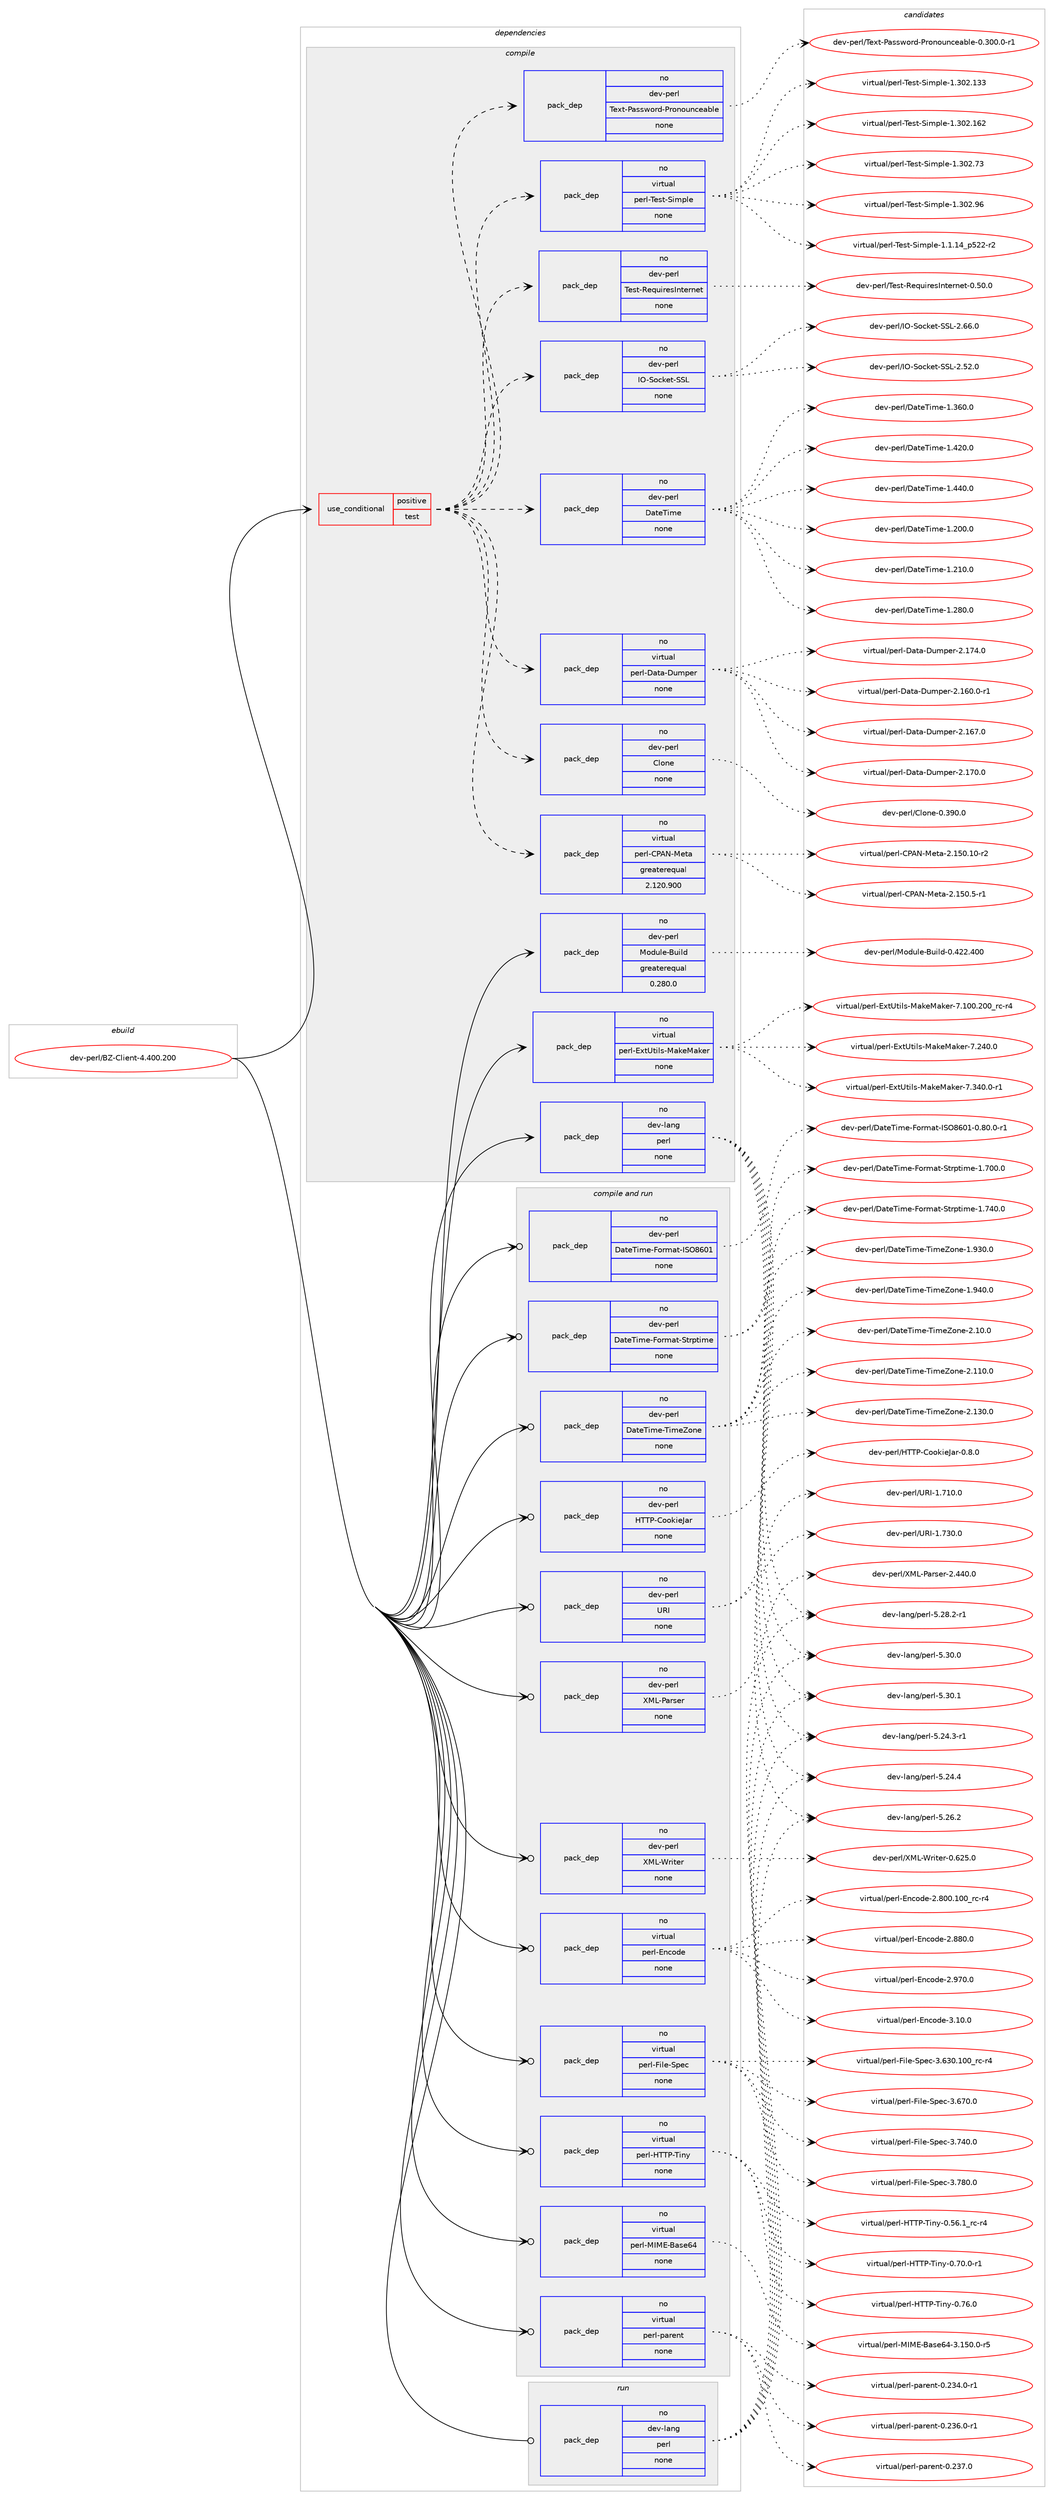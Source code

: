 digraph prolog {

# *************
# Graph options
# *************

newrank=true;
concentrate=true;
compound=true;
graph [rankdir=LR,fontname=Helvetica,fontsize=10,ranksep=1.5];#, ranksep=2.5, nodesep=0.2];
edge  [arrowhead=vee];
node  [fontname=Helvetica,fontsize=10];

# **********
# The ebuild
# **********

subgraph cluster_leftcol {
color=gray;
rank=same;
label=<<i>ebuild</i>>;
id [label="dev-perl/BZ-Client-4.400.200", color=red, width=4, href="../dev-perl/BZ-Client-4.400.200.svg"];
}

# ****************
# The dependencies
# ****************

subgraph cluster_midcol {
color=gray;
label=<<i>dependencies</i>>;
subgraph cluster_compile {
fillcolor="#eeeeee";
style=filled;
label=<<i>compile</i>>;
subgraph cond133277 {
dependency574000 [label=<<TABLE BORDER="0" CELLBORDER="1" CELLSPACING="0" CELLPADDING="4"><TR><TD ROWSPAN="3" CELLPADDING="10">use_conditional</TD></TR><TR><TD>positive</TD></TR><TR><TD>test</TD></TR></TABLE>>, shape=none, color=red];
subgraph pack429084 {
dependency574001 [label=<<TABLE BORDER="0" CELLBORDER="1" CELLSPACING="0" CELLPADDING="4" WIDTH="220"><TR><TD ROWSPAN="6" CELLPADDING="30">pack_dep</TD></TR><TR><TD WIDTH="110">no</TD></TR><TR><TD>virtual</TD></TR><TR><TD>perl-CPAN-Meta</TD></TR><TR><TD>greaterequal</TD></TR><TR><TD>2.120.900</TD></TR></TABLE>>, shape=none, color=blue];
}
dependency574000:e -> dependency574001:w [weight=20,style="dashed",arrowhead="vee"];
subgraph pack429085 {
dependency574002 [label=<<TABLE BORDER="0" CELLBORDER="1" CELLSPACING="0" CELLPADDING="4" WIDTH="220"><TR><TD ROWSPAN="6" CELLPADDING="30">pack_dep</TD></TR><TR><TD WIDTH="110">no</TD></TR><TR><TD>dev-perl</TD></TR><TR><TD>Clone</TD></TR><TR><TD>none</TD></TR><TR><TD></TD></TR></TABLE>>, shape=none, color=blue];
}
dependency574000:e -> dependency574002:w [weight=20,style="dashed",arrowhead="vee"];
subgraph pack429086 {
dependency574003 [label=<<TABLE BORDER="0" CELLBORDER="1" CELLSPACING="0" CELLPADDING="4" WIDTH="220"><TR><TD ROWSPAN="6" CELLPADDING="30">pack_dep</TD></TR><TR><TD WIDTH="110">no</TD></TR><TR><TD>virtual</TD></TR><TR><TD>perl-Data-Dumper</TD></TR><TR><TD>none</TD></TR><TR><TD></TD></TR></TABLE>>, shape=none, color=blue];
}
dependency574000:e -> dependency574003:w [weight=20,style="dashed",arrowhead="vee"];
subgraph pack429087 {
dependency574004 [label=<<TABLE BORDER="0" CELLBORDER="1" CELLSPACING="0" CELLPADDING="4" WIDTH="220"><TR><TD ROWSPAN="6" CELLPADDING="30">pack_dep</TD></TR><TR><TD WIDTH="110">no</TD></TR><TR><TD>dev-perl</TD></TR><TR><TD>DateTime</TD></TR><TR><TD>none</TD></TR><TR><TD></TD></TR></TABLE>>, shape=none, color=blue];
}
dependency574000:e -> dependency574004:w [weight=20,style="dashed",arrowhead="vee"];
subgraph pack429088 {
dependency574005 [label=<<TABLE BORDER="0" CELLBORDER="1" CELLSPACING="0" CELLPADDING="4" WIDTH="220"><TR><TD ROWSPAN="6" CELLPADDING="30">pack_dep</TD></TR><TR><TD WIDTH="110">no</TD></TR><TR><TD>dev-perl</TD></TR><TR><TD>IO-Socket-SSL</TD></TR><TR><TD>none</TD></TR><TR><TD></TD></TR></TABLE>>, shape=none, color=blue];
}
dependency574000:e -> dependency574005:w [weight=20,style="dashed",arrowhead="vee"];
subgraph pack429089 {
dependency574006 [label=<<TABLE BORDER="0" CELLBORDER="1" CELLSPACING="0" CELLPADDING="4" WIDTH="220"><TR><TD ROWSPAN="6" CELLPADDING="30">pack_dep</TD></TR><TR><TD WIDTH="110">no</TD></TR><TR><TD>dev-perl</TD></TR><TR><TD>Test-RequiresInternet</TD></TR><TR><TD>none</TD></TR><TR><TD></TD></TR></TABLE>>, shape=none, color=blue];
}
dependency574000:e -> dependency574006:w [weight=20,style="dashed",arrowhead="vee"];
subgraph pack429090 {
dependency574007 [label=<<TABLE BORDER="0" CELLBORDER="1" CELLSPACING="0" CELLPADDING="4" WIDTH="220"><TR><TD ROWSPAN="6" CELLPADDING="30">pack_dep</TD></TR><TR><TD WIDTH="110">no</TD></TR><TR><TD>virtual</TD></TR><TR><TD>perl-Test-Simple</TD></TR><TR><TD>none</TD></TR><TR><TD></TD></TR></TABLE>>, shape=none, color=blue];
}
dependency574000:e -> dependency574007:w [weight=20,style="dashed",arrowhead="vee"];
subgraph pack429091 {
dependency574008 [label=<<TABLE BORDER="0" CELLBORDER="1" CELLSPACING="0" CELLPADDING="4" WIDTH="220"><TR><TD ROWSPAN="6" CELLPADDING="30">pack_dep</TD></TR><TR><TD WIDTH="110">no</TD></TR><TR><TD>dev-perl</TD></TR><TR><TD>Text-Password-Pronounceable</TD></TR><TR><TD>none</TD></TR><TR><TD></TD></TR></TABLE>>, shape=none, color=blue];
}
dependency574000:e -> dependency574008:w [weight=20,style="dashed",arrowhead="vee"];
}
id:e -> dependency574000:w [weight=20,style="solid",arrowhead="vee"];
subgraph pack429092 {
dependency574009 [label=<<TABLE BORDER="0" CELLBORDER="1" CELLSPACING="0" CELLPADDING="4" WIDTH="220"><TR><TD ROWSPAN="6" CELLPADDING="30">pack_dep</TD></TR><TR><TD WIDTH="110">no</TD></TR><TR><TD>dev-lang</TD></TR><TR><TD>perl</TD></TR><TR><TD>none</TD></TR><TR><TD></TD></TR></TABLE>>, shape=none, color=blue];
}
id:e -> dependency574009:w [weight=20,style="solid",arrowhead="vee"];
subgraph pack429093 {
dependency574010 [label=<<TABLE BORDER="0" CELLBORDER="1" CELLSPACING="0" CELLPADDING="4" WIDTH="220"><TR><TD ROWSPAN="6" CELLPADDING="30">pack_dep</TD></TR><TR><TD WIDTH="110">no</TD></TR><TR><TD>dev-perl</TD></TR><TR><TD>Module-Build</TD></TR><TR><TD>greaterequal</TD></TR><TR><TD>0.280.0</TD></TR></TABLE>>, shape=none, color=blue];
}
id:e -> dependency574010:w [weight=20,style="solid",arrowhead="vee"];
subgraph pack429094 {
dependency574011 [label=<<TABLE BORDER="0" CELLBORDER="1" CELLSPACING="0" CELLPADDING="4" WIDTH="220"><TR><TD ROWSPAN="6" CELLPADDING="30">pack_dep</TD></TR><TR><TD WIDTH="110">no</TD></TR><TR><TD>virtual</TD></TR><TR><TD>perl-ExtUtils-MakeMaker</TD></TR><TR><TD>none</TD></TR><TR><TD></TD></TR></TABLE>>, shape=none, color=blue];
}
id:e -> dependency574011:w [weight=20,style="solid",arrowhead="vee"];
}
subgraph cluster_compileandrun {
fillcolor="#eeeeee";
style=filled;
label=<<i>compile and run</i>>;
subgraph pack429095 {
dependency574012 [label=<<TABLE BORDER="0" CELLBORDER="1" CELLSPACING="0" CELLPADDING="4" WIDTH="220"><TR><TD ROWSPAN="6" CELLPADDING="30">pack_dep</TD></TR><TR><TD WIDTH="110">no</TD></TR><TR><TD>dev-perl</TD></TR><TR><TD>DateTime-Format-ISO8601</TD></TR><TR><TD>none</TD></TR><TR><TD></TD></TR></TABLE>>, shape=none, color=blue];
}
id:e -> dependency574012:w [weight=20,style="solid",arrowhead="odotvee"];
subgraph pack429096 {
dependency574013 [label=<<TABLE BORDER="0" CELLBORDER="1" CELLSPACING="0" CELLPADDING="4" WIDTH="220"><TR><TD ROWSPAN="6" CELLPADDING="30">pack_dep</TD></TR><TR><TD WIDTH="110">no</TD></TR><TR><TD>dev-perl</TD></TR><TR><TD>DateTime-Format-Strptime</TD></TR><TR><TD>none</TD></TR><TR><TD></TD></TR></TABLE>>, shape=none, color=blue];
}
id:e -> dependency574013:w [weight=20,style="solid",arrowhead="odotvee"];
subgraph pack429097 {
dependency574014 [label=<<TABLE BORDER="0" CELLBORDER="1" CELLSPACING="0" CELLPADDING="4" WIDTH="220"><TR><TD ROWSPAN="6" CELLPADDING="30">pack_dep</TD></TR><TR><TD WIDTH="110">no</TD></TR><TR><TD>dev-perl</TD></TR><TR><TD>DateTime-TimeZone</TD></TR><TR><TD>none</TD></TR><TR><TD></TD></TR></TABLE>>, shape=none, color=blue];
}
id:e -> dependency574014:w [weight=20,style="solid",arrowhead="odotvee"];
subgraph pack429098 {
dependency574015 [label=<<TABLE BORDER="0" CELLBORDER="1" CELLSPACING="0" CELLPADDING="4" WIDTH="220"><TR><TD ROWSPAN="6" CELLPADDING="30">pack_dep</TD></TR><TR><TD WIDTH="110">no</TD></TR><TR><TD>dev-perl</TD></TR><TR><TD>HTTP-CookieJar</TD></TR><TR><TD>none</TD></TR><TR><TD></TD></TR></TABLE>>, shape=none, color=blue];
}
id:e -> dependency574015:w [weight=20,style="solid",arrowhead="odotvee"];
subgraph pack429099 {
dependency574016 [label=<<TABLE BORDER="0" CELLBORDER="1" CELLSPACING="0" CELLPADDING="4" WIDTH="220"><TR><TD ROWSPAN="6" CELLPADDING="30">pack_dep</TD></TR><TR><TD WIDTH="110">no</TD></TR><TR><TD>dev-perl</TD></TR><TR><TD>URI</TD></TR><TR><TD>none</TD></TR><TR><TD></TD></TR></TABLE>>, shape=none, color=blue];
}
id:e -> dependency574016:w [weight=20,style="solid",arrowhead="odotvee"];
subgraph pack429100 {
dependency574017 [label=<<TABLE BORDER="0" CELLBORDER="1" CELLSPACING="0" CELLPADDING="4" WIDTH="220"><TR><TD ROWSPAN="6" CELLPADDING="30">pack_dep</TD></TR><TR><TD WIDTH="110">no</TD></TR><TR><TD>dev-perl</TD></TR><TR><TD>XML-Parser</TD></TR><TR><TD>none</TD></TR><TR><TD></TD></TR></TABLE>>, shape=none, color=blue];
}
id:e -> dependency574017:w [weight=20,style="solid",arrowhead="odotvee"];
subgraph pack429101 {
dependency574018 [label=<<TABLE BORDER="0" CELLBORDER="1" CELLSPACING="0" CELLPADDING="4" WIDTH="220"><TR><TD ROWSPAN="6" CELLPADDING="30">pack_dep</TD></TR><TR><TD WIDTH="110">no</TD></TR><TR><TD>dev-perl</TD></TR><TR><TD>XML-Writer</TD></TR><TR><TD>none</TD></TR><TR><TD></TD></TR></TABLE>>, shape=none, color=blue];
}
id:e -> dependency574018:w [weight=20,style="solid",arrowhead="odotvee"];
subgraph pack429102 {
dependency574019 [label=<<TABLE BORDER="0" CELLBORDER="1" CELLSPACING="0" CELLPADDING="4" WIDTH="220"><TR><TD ROWSPAN="6" CELLPADDING="30">pack_dep</TD></TR><TR><TD WIDTH="110">no</TD></TR><TR><TD>virtual</TD></TR><TR><TD>perl-Encode</TD></TR><TR><TD>none</TD></TR><TR><TD></TD></TR></TABLE>>, shape=none, color=blue];
}
id:e -> dependency574019:w [weight=20,style="solid",arrowhead="odotvee"];
subgraph pack429103 {
dependency574020 [label=<<TABLE BORDER="0" CELLBORDER="1" CELLSPACING="0" CELLPADDING="4" WIDTH="220"><TR><TD ROWSPAN="6" CELLPADDING="30">pack_dep</TD></TR><TR><TD WIDTH="110">no</TD></TR><TR><TD>virtual</TD></TR><TR><TD>perl-File-Spec</TD></TR><TR><TD>none</TD></TR><TR><TD></TD></TR></TABLE>>, shape=none, color=blue];
}
id:e -> dependency574020:w [weight=20,style="solid",arrowhead="odotvee"];
subgraph pack429104 {
dependency574021 [label=<<TABLE BORDER="0" CELLBORDER="1" CELLSPACING="0" CELLPADDING="4" WIDTH="220"><TR><TD ROWSPAN="6" CELLPADDING="30">pack_dep</TD></TR><TR><TD WIDTH="110">no</TD></TR><TR><TD>virtual</TD></TR><TR><TD>perl-HTTP-Tiny</TD></TR><TR><TD>none</TD></TR><TR><TD></TD></TR></TABLE>>, shape=none, color=blue];
}
id:e -> dependency574021:w [weight=20,style="solid",arrowhead="odotvee"];
subgraph pack429105 {
dependency574022 [label=<<TABLE BORDER="0" CELLBORDER="1" CELLSPACING="0" CELLPADDING="4" WIDTH="220"><TR><TD ROWSPAN="6" CELLPADDING="30">pack_dep</TD></TR><TR><TD WIDTH="110">no</TD></TR><TR><TD>virtual</TD></TR><TR><TD>perl-MIME-Base64</TD></TR><TR><TD>none</TD></TR><TR><TD></TD></TR></TABLE>>, shape=none, color=blue];
}
id:e -> dependency574022:w [weight=20,style="solid",arrowhead="odotvee"];
subgraph pack429106 {
dependency574023 [label=<<TABLE BORDER="0" CELLBORDER="1" CELLSPACING="0" CELLPADDING="4" WIDTH="220"><TR><TD ROWSPAN="6" CELLPADDING="30">pack_dep</TD></TR><TR><TD WIDTH="110">no</TD></TR><TR><TD>virtual</TD></TR><TR><TD>perl-parent</TD></TR><TR><TD>none</TD></TR><TR><TD></TD></TR></TABLE>>, shape=none, color=blue];
}
id:e -> dependency574023:w [weight=20,style="solid",arrowhead="odotvee"];
}
subgraph cluster_run {
fillcolor="#eeeeee";
style=filled;
label=<<i>run</i>>;
subgraph pack429107 {
dependency574024 [label=<<TABLE BORDER="0" CELLBORDER="1" CELLSPACING="0" CELLPADDING="4" WIDTH="220"><TR><TD ROWSPAN="6" CELLPADDING="30">pack_dep</TD></TR><TR><TD WIDTH="110">no</TD></TR><TR><TD>dev-lang</TD></TR><TR><TD>perl</TD></TR><TR><TD>none</TD></TR><TR><TD></TD></TR></TABLE>>, shape=none, color=blue];
}
id:e -> dependency574024:w [weight=20,style="solid",arrowhead="odot"];
}
}

# **************
# The candidates
# **************

subgraph cluster_choices {
rank=same;
color=gray;
label=<<i>candidates</i>>;

subgraph choice429084 {
color=black;
nodesep=1;
choice118105114116117971084711210111410845678065784577101116974550464953484649484511450 [label="virtual/perl-CPAN-Meta-2.150.10-r2", color=red, width=4,href="../virtual/perl-CPAN-Meta-2.150.10-r2.svg"];
choice1181051141161179710847112101114108456780657845771011169745504649534846534511449 [label="virtual/perl-CPAN-Meta-2.150.5-r1", color=red, width=4,href="../virtual/perl-CPAN-Meta-2.150.5-r1.svg"];
dependency574001:e -> choice118105114116117971084711210111410845678065784577101116974550464953484649484511450:w [style=dotted,weight="100"];
dependency574001:e -> choice1181051141161179710847112101114108456780657845771011169745504649534846534511449:w [style=dotted,weight="100"];
}
subgraph choice429085 {
color=black;
nodesep=1;
choice1001011184511210111410847671081111101014548465157484648 [label="dev-perl/Clone-0.390.0", color=red, width=4,href="../dev-perl/Clone-0.390.0.svg"];
dependency574002:e -> choice1001011184511210111410847671081111101014548465157484648:w [style=dotted,weight="100"];
}
subgraph choice429086 {
color=black;
nodesep=1;
choice118105114116117971084711210111410845689711697456811710911210111445504649544846484511449 [label="virtual/perl-Data-Dumper-2.160.0-r1", color=red, width=4,href="../virtual/perl-Data-Dumper-2.160.0-r1.svg"];
choice11810511411611797108471121011141084568971169745681171091121011144550464954554648 [label="virtual/perl-Data-Dumper-2.167.0", color=red, width=4,href="../virtual/perl-Data-Dumper-2.167.0.svg"];
choice11810511411611797108471121011141084568971169745681171091121011144550464955484648 [label="virtual/perl-Data-Dumper-2.170.0", color=red, width=4,href="../virtual/perl-Data-Dumper-2.170.0.svg"];
choice11810511411611797108471121011141084568971169745681171091121011144550464955524648 [label="virtual/perl-Data-Dumper-2.174.0", color=red, width=4,href="../virtual/perl-Data-Dumper-2.174.0.svg"];
dependency574003:e -> choice118105114116117971084711210111410845689711697456811710911210111445504649544846484511449:w [style=dotted,weight="100"];
dependency574003:e -> choice11810511411611797108471121011141084568971169745681171091121011144550464954554648:w [style=dotted,weight="100"];
dependency574003:e -> choice11810511411611797108471121011141084568971169745681171091121011144550464955484648:w [style=dotted,weight="100"];
dependency574003:e -> choice11810511411611797108471121011141084568971169745681171091121011144550464955524648:w [style=dotted,weight="100"];
}
subgraph choice429087 {
color=black;
nodesep=1;
choice10010111845112101114108476897116101841051091014549465048484648 [label="dev-perl/DateTime-1.200.0", color=red, width=4,href="../dev-perl/DateTime-1.200.0.svg"];
choice10010111845112101114108476897116101841051091014549465049484648 [label="dev-perl/DateTime-1.210.0", color=red, width=4,href="../dev-perl/DateTime-1.210.0.svg"];
choice10010111845112101114108476897116101841051091014549465056484648 [label="dev-perl/DateTime-1.280.0", color=red, width=4,href="../dev-perl/DateTime-1.280.0.svg"];
choice10010111845112101114108476897116101841051091014549465154484648 [label="dev-perl/DateTime-1.360.0", color=red, width=4,href="../dev-perl/DateTime-1.360.0.svg"];
choice10010111845112101114108476897116101841051091014549465250484648 [label="dev-perl/DateTime-1.420.0", color=red, width=4,href="../dev-perl/DateTime-1.420.0.svg"];
choice10010111845112101114108476897116101841051091014549465252484648 [label="dev-perl/DateTime-1.440.0", color=red, width=4,href="../dev-perl/DateTime-1.440.0.svg"];
dependency574004:e -> choice10010111845112101114108476897116101841051091014549465048484648:w [style=dotted,weight="100"];
dependency574004:e -> choice10010111845112101114108476897116101841051091014549465049484648:w [style=dotted,weight="100"];
dependency574004:e -> choice10010111845112101114108476897116101841051091014549465056484648:w [style=dotted,weight="100"];
dependency574004:e -> choice10010111845112101114108476897116101841051091014549465154484648:w [style=dotted,weight="100"];
dependency574004:e -> choice10010111845112101114108476897116101841051091014549465250484648:w [style=dotted,weight="100"];
dependency574004:e -> choice10010111845112101114108476897116101841051091014549465252484648:w [style=dotted,weight="100"];
}
subgraph choice429088 {
color=black;
nodesep=1;
choice100101118451121011141084773794583111991071011164583837645504653504648 [label="dev-perl/IO-Socket-SSL-2.52.0", color=red, width=4,href="../dev-perl/IO-Socket-SSL-2.52.0.svg"];
choice100101118451121011141084773794583111991071011164583837645504654544648 [label="dev-perl/IO-Socket-SSL-2.66.0", color=red, width=4,href="../dev-perl/IO-Socket-SSL-2.66.0.svg"];
dependency574005:e -> choice100101118451121011141084773794583111991071011164583837645504653504648:w [style=dotted,weight="100"];
dependency574005:e -> choice100101118451121011141084773794583111991071011164583837645504654544648:w [style=dotted,weight="100"];
}
subgraph choice429089 {
color=black;
nodesep=1;
choice10010111845112101114108478410111511645821011131171051141011157311011610111411010111645484653484648 [label="dev-perl/Test-RequiresInternet-0.50.0", color=red, width=4,href="../dev-perl/Test-RequiresInternet-0.50.0.svg"];
dependency574006:e -> choice10010111845112101114108478410111511645821011131171051141011157311011610111411010111645484653484648:w [style=dotted,weight="100"];
}
subgraph choice429090 {
color=black;
nodesep=1;
choice11810511411611797108471121011141084584101115116458310510911210810145494649464952951125350504511450 [label="virtual/perl-Test-Simple-1.1.14_p522-r2", color=red, width=4,href="../virtual/perl-Test-Simple-1.1.14_p522-r2.svg"];
choice11810511411611797108471121011141084584101115116458310510911210810145494651485046495151 [label="virtual/perl-Test-Simple-1.302.133", color=red, width=4,href="../virtual/perl-Test-Simple-1.302.133.svg"];
choice11810511411611797108471121011141084584101115116458310510911210810145494651485046495450 [label="virtual/perl-Test-Simple-1.302.162", color=red, width=4,href="../virtual/perl-Test-Simple-1.302.162.svg"];
choice118105114116117971084711210111410845841011151164583105109112108101454946514850465551 [label="virtual/perl-Test-Simple-1.302.73", color=red, width=4,href="../virtual/perl-Test-Simple-1.302.73.svg"];
choice118105114116117971084711210111410845841011151164583105109112108101454946514850465754 [label="virtual/perl-Test-Simple-1.302.96", color=red, width=4,href="../virtual/perl-Test-Simple-1.302.96.svg"];
dependency574007:e -> choice11810511411611797108471121011141084584101115116458310510911210810145494649464952951125350504511450:w [style=dotted,weight="100"];
dependency574007:e -> choice11810511411611797108471121011141084584101115116458310510911210810145494651485046495151:w [style=dotted,weight="100"];
dependency574007:e -> choice11810511411611797108471121011141084584101115116458310510911210810145494651485046495450:w [style=dotted,weight="100"];
dependency574007:e -> choice118105114116117971084711210111410845841011151164583105109112108101454946514850465551:w [style=dotted,weight="100"];
dependency574007:e -> choice118105114116117971084711210111410845841011151164583105109112108101454946514850465754:w [style=dotted,weight="100"];
}
subgraph choice429091 {
color=black;
nodesep=1;
choice100101118451121011141084784101120116458097115115119111114100458011411111011111711099101979810810145484651484846484511449 [label="dev-perl/Text-Password-Pronounceable-0.300.0-r1", color=red, width=4,href="../dev-perl/Text-Password-Pronounceable-0.300.0-r1.svg"];
dependency574008:e -> choice100101118451121011141084784101120116458097115115119111114100458011411111011111711099101979810810145484651484846484511449:w [style=dotted,weight="100"];
}
subgraph choice429092 {
color=black;
nodesep=1;
choice100101118451089711010347112101114108455346505246514511449 [label="dev-lang/perl-5.24.3-r1", color=red, width=4,href="../dev-lang/perl-5.24.3-r1.svg"];
choice10010111845108971101034711210111410845534650524652 [label="dev-lang/perl-5.24.4", color=red, width=4,href="../dev-lang/perl-5.24.4.svg"];
choice10010111845108971101034711210111410845534650544650 [label="dev-lang/perl-5.26.2", color=red, width=4,href="../dev-lang/perl-5.26.2.svg"];
choice100101118451089711010347112101114108455346505646504511449 [label="dev-lang/perl-5.28.2-r1", color=red, width=4,href="../dev-lang/perl-5.28.2-r1.svg"];
choice10010111845108971101034711210111410845534651484648 [label="dev-lang/perl-5.30.0", color=red, width=4,href="../dev-lang/perl-5.30.0.svg"];
choice10010111845108971101034711210111410845534651484649 [label="dev-lang/perl-5.30.1", color=red, width=4,href="../dev-lang/perl-5.30.1.svg"];
dependency574009:e -> choice100101118451089711010347112101114108455346505246514511449:w [style=dotted,weight="100"];
dependency574009:e -> choice10010111845108971101034711210111410845534650524652:w [style=dotted,weight="100"];
dependency574009:e -> choice10010111845108971101034711210111410845534650544650:w [style=dotted,weight="100"];
dependency574009:e -> choice100101118451089711010347112101114108455346505646504511449:w [style=dotted,weight="100"];
dependency574009:e -> choice10010111845108971101034711210111410845534651484648:w [style=dotted,weight="100"];
dependency574009:e -> choice10010111845108971101034711210111410845534651484649:w [style=dotted,weight="100"];
}
subgraph choice429093 {
color=black;
nodesep=1;
choice100101118451121011141084777111100117108101456611710510810045484652505046524848 [label="dev-perl/Module-Build-0.422.400", color=red, width=4,href="../dev-perl/Module-Build-0.422.400.svg"];
dependency574010:e -> choice100101118451121011141084777111100117108101456611710510810045484652505046524848:w [style=dotted,weight="100"];
}
subgraph choice429094 {
color=black;
nodesep=1;
choice118105114116117971084711210111410845691201168511610510811545779710710177971071011144555464948484650484895114994511452 [label="virtual/perl-ExtUtils-MakeMaker-7.100.200_rc-r4", color=red, width=4,href="../virtual/perl-ExtUtils-MakeMaker-7.100.200_rc-r4.svg"];
choice118105114116117971084711210111410845691201168511610510811545779710710177971071011144555465052484648 [label="virtual/perl-ExtUtils-MakeMaker-7.240.0", color=red, width=4,href="../virtual/perl-ExtUtils-MakeMaker-7.240.0.svg"];
choice1181051141161179710847112101114108456912011685116105108115457797107101779710710111445554651524846484511449 [label="virtual/perl-ExtUtils-MakeMaker-7.340.0-r1", color=red, width=4,href="../virtual/perl-ExtUtils-MakeMaker-7.340.0-r1.svg"];
dependency574011:e -> choice118105114116117971084711210111410845691201168511610510811545779710710177971071011144555464948484650484895114994511452:w [style=dotted,weight="100"];
dependency574011:e -> choice118105114116117971084711210111410845691201168511610510811545779710710177971071011144555465052484648:w [style=dotted,weight="100"];
dependency574011:e -> choice1181051141161179710847112101114108456912011685116105108115457797107101779710710111445554651524846484511449:w [style=dotted,weight="100"];
}
subgraph choice429095 {
color=black;
nodesep=1;
choice10010111845112101114108476897116101841051091014570111114109971164573837956544849454846564846484511449 [label="dev-perl/DateTime-Format-ISO8601-0.80.0-r1", color=red, width=4,href="../dev-perl/DateTime-Format-ISO8601-0.80.0-r1.svg"];
dependency574012:e -> choice10010111845112101114108476897116101841051091014570111114109971164573837956544849454846564846484511449:w [style=dotted,weight="100"];
}
subgraph choice429096 {
color=black;
nodesep=1;
choice100101118451121011141084768971161018410510910145701111141099711645831161141121161051091014549465548484648 [label="dev-perl/DateTime-Format-Strptime-1.700.0", color=red, width=4,href="../dev-perl/DateTime-Format-Strptime-1.700.0.svg"];
choice100101118451121011141084768971161018410510910145701111141099711645831161141121161051091014549465552484648 [label="dev-perl/DateTime-Format-Strptime-1.740.0", color=red, width=4,href="../dev-perl/DateTime-Format-Strptime-1.740.0.svg"];
dependency574013:e -> choice100101118451121011141084768971161018410510910145701111141099711645831161141121161051091014549465548484648:w [style=dotted,weight="100"];
dependency574013:e -> choice100101118451121011141084768971161018410510910145701111141099711645831161141121161051091014549465552484648:w [style=dotted,weight="100"];
}
subgraph choice429097 {
color=black;
nodesep=1;
choice10010111845112101114108476897116101841051091014584105109101901111101014549465751484648 [label="dev-perl/DateTime-TimeZone-1.930.0", color=red, width=4,href="../dev-perl/DateTime-TimeZone-1.930.0.svg"];
choice10010111845112101114108476897116101841051091014584105109101901111101014549465752484648 [label="dev-perl/DateTime-TimeZone-1.940.0", color=red, width=4,href="../dev-perl/DateTime-TimeZone-1.940.0.svg"];
choice100101118451121011141084768971161018410510910145841051091019011111010145504649484648 [label="dev-perl/DateTime-TimeZone-2.10.0", color=red, width=4,href="../dev-perl/DateTime-TimeZone-2.10.0.svg"];
choice10010111845112101114108476897116101841051091014584105109101901111101014550464949484648 [label="dev-perl/DateTime-TimeZone-2.110.0", color=red, width=4,href="../dev-perl/DateTime-TimeZone-2.110.0.svg"];
choice10010111845112101114108476897116101841051091014584105109101901111101014550464951484648 [label="dev-perl/DateTime-TimeZone-2.130.0", color=red, width=4,href="../dev-perl/DateTime-TimeZone-2.130.0.svg"];
dependency574014:e -> choice10010111845112101114108476897116101841051091014584105109101901111101014549465751484648:w [style=dotted,weight="100"];
dependency574014:e -> choice10010111845112101114108476897116101841051091014584105109101901111101014549465752484648:w [style=dotted,weight="100"];
dependency574014:e -> choice100101118451121011141084768971161018410510910145841051091019011111010145504649484648:w [style=dotted,weight="100"];
dependency574014:e -> choice10010111845112101114108476897116101841051091014584105109101901111101014550464949484648:w [style=dotted,weight="100"];
dependency574014:e -> choice10010111845112101114108476897116101841051091014584105109101901111101014550464951484648:w [style=dotted,weight="100"];
}
subgraph choice429098 {
color=black;
nodesep=1;
choice10010111845112101114108477284848045671111111071051017497114454846564648 [label="dev-perl/HTTP-CookieJar-0.8.0", color=red, width=4,href="../dev-perl/HTTP-CookieJar-0.8.0.svg"];
dependency574015:e -> choice10010111845112101114108477284848045671111111071051017497114454846564648:w [style=dotted,weight="100"];
}
subgraph choice429099 {
color=black;
nodesep=1;
choice10010111845112101114108478582734549465549484648 [label="dev-perl/URI-1.710.0", color=red, width=4,href="../dev-perl/URI-1.710.0.svg"];
choice10010111845112101114108478582734549465551484648 [label="dev-perl/URI-1.730.0", color=red, width=4,href="../dev-perl/URI-1.730.0.svg"];
dependency574016:e -> choice10010111845112101114108478582734549465549484648:w [style=dotted,weight="100"];
dependency574016:e -> choice10010111845112101114108478582734549465551484648:w [style=dotted,weight="100"];
}
subgraph choice429100 {
color=black;
nodesep=1;
choice10010111845112101114108478877764580971141151011144550465252484648 [label="dev-perl/XML-Parser-2.440.0", color=red, width=4,href="../dev-perl/XML-Parser-2.440.0.svg"];
dependency574017:e -> choice10010111845112101114108478877764580971141151011144550465252484648:w [style=dotted,weight="100"];
}
subgraph choice429101 {
color=black;
nodesep=1;
choice100101118451121011141084788777645871141051161011144548465450534648 [label="dev-perl/XML-Writer-0.625.0", color=red, width=4,href="../dev-perl/XML-Writer-0.625.0.svg"];
dependency574018:e -> choice100101118451121011141084788777645871141051161011144548465450534648:w [style=dotted,weight="100"];
}
subgraph choice429102 {
color=black;
nodesep=1;
choice11810511411611797108471121011141084569110991111001014550465648484649484895114994511452 [label="virtual/perl-Encode-2.800.100_rc-r4", color=red, width=4,href="../virtual/perl-Encode-2.800.100_rc-r4.svg"];
choice11810511411611797108471121011141084569110991111001014550465656484648 [label="virtual/perl-Encode-2.880.0", color=red, width=4,href="../virtual/perl-Encode-2.880.0.svg"];
choice11810511411611797108471121011141084569110991111001014550465755484648 [label="virtual/perl-Encode-2.970.0", color=red, width=4,href="../virtual/perl-Encode-2.970.0.svg"];
choice118105114116117971084711210111410845691109911110010145514649484648 [label="virtual/perl-Encode-3.10.0", color=red, width=4,href="../virtual/perl-Encode-3.10.0.svg"];
dependency574019:e -> choice11810511411611797108471121011141084569110991111001014550465648484649484895114994511452:w [style=dotted,weight="100"];
dependency574019:e -> choice11810511411611797108471121011141084569110991111001014550465656484648:w [style=dotted,weight="100"];
dependency574019:e -> choice11810511411611797108471121011141084569110991111001014550465755484648:w [style=dotted,weight="100"];
dependency574019:e -> choice118105114116117971084711210111410845691109911110010145514649484648:w [style=dotted,weight="100"];
}
subgraph choice429103 {
color=black;
nodesep=1;
choice118105114116117971084711210111410845701051081014583112101994551465451484649484895114994511452 [label="virtual/perl-File-Spec-3.630.100_rc-r4", color=red, width=4,href="../virtual/perl-File-Spec-3.630.100_rc-r4.svg"];
choice118105114116117971084711210111410845701051081014583112101994551465455484648 [label="virtual/perl-File-Spec-3.670.0", color=red, width=4,href="../virtual/perl-File-Spec-3.670.0.svg"];
choice118105114116117971084711210111410845701051081014583112101994551465552484648 [label="virtual/perl-File-Spec-3.740.0", color=red, width=4,href="../virtual/perl-File-Spec-3.740.0.svg"];
choice118105114116117971084711210111410845701051081014583112101994551465556484648 [label="virtual/perl-File-Spec-3.780.0", color=red, width=4,href="../virtual/perl-File-Spec-3.780.0.svg"];
dependency574020:e -> choice118105114116117971084711210111410845701051081014583112101994551465451484649484895114994511452:w [style=dotted,weight="100"];
dependency574020:e -> choice118105114116117971084711210111410845701051081014583112101994551465455484648:w [style=dotted,weight="100"];
dependency574020:e -> choice118105114116117971084711210111410845701051081014583112101994551465552484648:w [style=dotted,weight="100"];
dependency574020:e -> choice118105114116117971084711210111410845701051081014583112101994551465556484648:w [style=dotted,weight="100"];
}
subgraph choice429104 {
color=black;
nodesep=1;
choice1181051141161179710847112101114108457284848045841051101214548465354464995114994511452 [label="virtual/perl-HTTP-Tiny-0.56.1_rc-r4", color=red, width=4,href="../virtual/perl-HTTP-Tiny-0.56.1_rc-r4.svg"];
choice118105114116117971084711210111410845728484804584105110121454846554846484511449 [label="virtual/perl-HTTP-Tiny-0.70.0-r1", color=red, width=4,href="../virtual/perl-HTTP-Tiny-0.70.0-r1.svg"];
choice11810511411611797108471121011141084572848480458410511012145484655544648 [label="virtual/perl-HTTP-Tiny-0.76.0", color=red, width=4,href="../virtual/perl-HTTP-Tiny-0.76.0.svg"];
dependency574021:e -> choice1181051141161179710847112101114108457284848045841051101214548465354464995114994511452:w [style=dotted,weight="100"];
dependency574021:e -> choice118105114116117971084711210111410845728484804584105110121454846554846484511449:w [style=dotted,weight="100"];
dependency574021:e -> choice11810511411611797108471121011141084572848480458410511012145484655544648:w [style=dotted,weight="100"];
}
subgraph choice429105 {
color=black;
nodesep=1;
choice11810511411611797108471121011141084577737769456697115101545245514649534846484511453 [label="virtual/perl-MIME-Base64-3.150.0-r5", color=red, width=4,href="../virtual/perl-MIME-Base64-3.150.0-r5.svg"];
dependency574022:e -> choice11810511411611797108471121011141084577737769456697115101545245514649534846484511453:w [style=dotted,weight="100"];
}
subgraph choice429106 {
color=black;
nodesep=1;
choice1181051141161179710847112101114108451129711410111011645484650515246484511449 [label="virtual/perl-parent-0.234.0-r1", color=red, width=4,href="../virtual/perl-parent-0.234.0-r1.svg"];
choice1181051141161179710847112101114108451129711410111011645484650515446484511449 [label="virtual/perl-parent-0.236.0-r1", color=red, width=4,href="../virtual/perl-parent-0.236.0-r1.svg"];
choice118105114116117971084711210111410845112971141011101164548465051554648 [label="virtual/perl-parent-0.237.0", color=red, width=4,href="../virtual/perl-parent-0.237.0.svg"];
dependency574023:e -> choice1181051141161179710847112101114108451129711410111011645484650515246484511449:w [style=dotted,weight="100"];
dependency574023:e -> choice1181051141161179710847112101114108451129711410111011645484650515446484511449:w [style=dotted,weight="100"];
dependency574023:e -> choice118105114116117971084711210111410845112971141011101164548465051554648:w [style=dotted,weight="100"];
}
subgraph choice429107 {
color=black;
nodesep=1;
choice100101118451089711010347112101114108455346505246514511449 [label="dev-lang/perl-5.24.3-r1", color=red, width=4,href="../dev-lang/perl-5.24.3-r1.svg"];
choice10010111845108971101034711210111410845534650524652 [label="dev-lang/perl-5.24.4", color=red, width=4,href="../dev-lang/perl-5.24.4.svg"];
choice10010111845108971101034711210111410845534650544650 [label="dev-lang/perl-5.26.2", color=red, width=4,href="../dev-lang/perl-5.26.2.svg"];
choice100101118451089711010347112101114108455346505646504511449 [label="dev-lang/perl-5.28.2-r1", color=red, width=4,href="../dev-lang/perl-5.28.2-r1.svg"];
choice10010111845108971101034711210111410845534651484648 [label="dev-lang/perl-5.30.0", color=red, width=4,href="../dev-lang/perl-5.30.0.svg"];
choice10010111845108971101034711210111410845534651484649 [label="dev-lang/perl-5.30.1", color=red, width=4,href="../dev-lang/perl-5.30.1.svg"];
dependency574024:e -> choice100101118451089711010347112101114108455346505246514511449:w [style=dotted,weight="100"];
dependency574024:e -> choice10010111845108971101034711210111410845534650524652:w [style=dotted,weight="100"];
dependency574024:e -> choice10010111845108971101034711210111410845534650544650:w [style=dotted,weight="100"];
dependency574024:e -> choice100101118451089711010347112101114108455346505646504511449:w [style=dotted,weight="100"];
dependency574024:e -> choice10010111845108971101034711210111410845534651484648:w [style=dotted,weight="100"];
dependency574024:e -> choice10010111845108971101034711210111410845534651484649:w [style=dotted,weight="100"];
}
}

}
